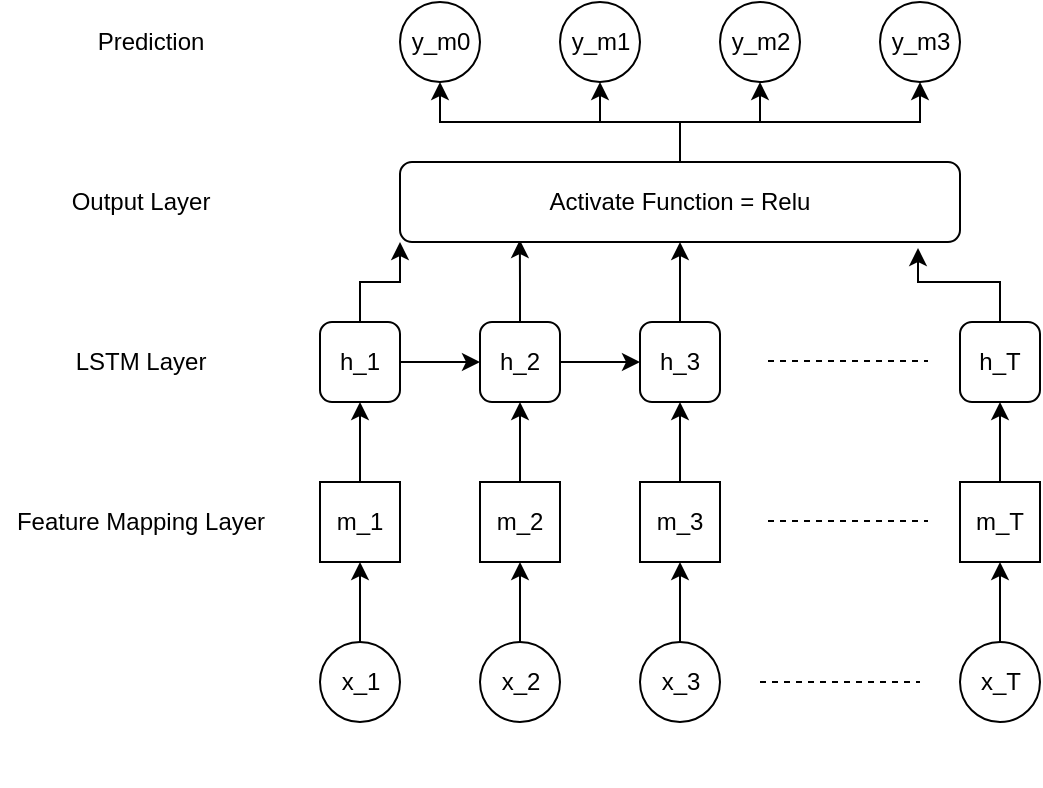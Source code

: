 <mxfile version="12.9.4" type="device"><diagram id="_2Q5cwWuPJUJ11tsPPTj" name="Page-1"><mxGraphModel dx="932" dy="577" grid="0" gridSize="10" guides="1" tooltips="1" connect="1" arrows="1" fold="1" page="1" pageScale="1" pageWidth="1100" pageHeight="850" math="0" shadow="0"><root><mxCell id="0"/><mxCell id="1" parent="0"/><mxCell id="AfNLw2yM_Ec5I96hFOcz-43" style="edgeStyle=orthogonalEdgeStyle;rounded=0;orthogonalLoop=1;jettySize=auto;html=1;exitX=0.5;exitY=0;exitDx=0;exitDy=0;entryX=0.5;entryY=1;entryDx=0;entryDy=0;" edge="1" parent="1" source="AfNLw2yM_Ec5I96hFOcz-1" target="AfNLw2yM_Ec5I96hFOcz-14"><mxGeometry relative="1" as="geometry"/></mxCell><mxCell id="AfNLw2yM_Ec5I96hFOcz-1" value="" style="ellipse;whiteSpace=wrap;html=1;aspect=fixed;" vertex="1" parent="1"><mxGeometry x="320" y="440" width="40" height="40" as="geometry"/></mxCell><mxCell id="AfNLw2yM_Ec5I96hFOcz-50" style="edgeStyle=orthogonalEdgeStyle;rounded=0;orthogonalLoop=1;jettySize=auto;html=1;" edge="1" parent="1" source="AfNLw2yM_Ec5I96hFOcz-2" target="AfNLw2yM_Ec5I96hFOcz-15"><mxGeometry relative="1" as="geometry"/></mxCell><mxCell id="AfNLw2yM_Ec5I96hFOcz-2" value="" style="ellipse;whiteSpace=wrap;html=1;aspect=fixed;" vertex="1" parent="1"><mxGeometry x="400" y="440" width="40" height="40" as="geometry"/></mxCell><mxCell id="AfNLw2yM_Ec5I96hFOcz-55" style="edgeStyle=orthogonalEdgeStyle;rounded=0;orthogonalLoop=1;jettySize=auto;html=1;entryX=0.5;entryY=1;entryDx=0;entryDy=0;" edge="1" parent="1" source="AfNLw2yM_Ec5I96hFOcz-3" target="AfNLw2yM_Ec5I96hFOcz-16"><mxGeometry relative="1" as="geometry"/></mxCell><mxCell id="AfNLw2yM_Ec5I96hFOcz-3" value="" style="ellipse;whiteSpace=wrap;html=1;aspect=fixed;" vertex="1" parent="1"><mxGeometry x="480" y="440" width="40" height="40" as="geometry"/></mxCell><mxCell id="AfNLw2yM_Ec5I96hFOcz-56" style="edgeStyle=orthogonalEdgeStyle;rounded=0;orthogonalLoop=1;jettySize=auto;html=1;entryX=0.5;entryY=1;entryDx=0;entryDy=0;" edge="1" parent="1" source="AfNLw2yM_Ec5I96hFOcz-4" target="AfNLw2yM_Ec5I96hFOcz-17"><mxGeometry relative="1" as="geometry"/></mxCell><mxCell id="AfNLw2yM_Ec5I96hFOcz-4" value="" style="ellipse;whiteSpace=wrap;html=1;aspect=fixed;" vertex="1" parent="1"><mxGeometry x="640" y="440" width="40" height="40" as="geometry"/></mxCell><mxCell id="AfNLw2yM_Ec5I96hFOcz-7" value="x_1" style="text;html=1;align=center;verticalAlign=middle;resizable=0;points=[];autosize=1;" vertex="1" parent="1"><mxGeometry x="325" y="450" width="30" height="20" as="geometry"/></mxCell><mxCell id="AfNLw2yM_Ec5I96hFOcz-8" value="x_2" style="text;html=1;align=center;verticalAlign=middle;resizable=0;points=[];autosize=1;" vertex="1" parent="1"><mxGeometry x="405" y="450" width="30" height="20" as="geometry"/></mxCell><mxCell id="AfNLw2yM_Ec5I96hFOcz-9" value="&lt;font color=&quot;rgba(0, 0, 0, 0)&quot; face=&quot;monospace&quot;&gt;&lt;span style=&quot;font-size: 0px&quot;&gt;xx&lt;/span&gt;&lt;/font&gt;" style="text;html=1;align=center;verticalAlign=middle;resizable=0;points=[];autosize=1;" vertex="1" parent="1"><mxGeometry x="504" y="492" width="20" height="20" as="geometry"/></mxCell><mxCell id="AfNLw2yM_Ec5I96hFOcz-10" value="&lt;font color=&quot;rgba(0, 0, 0, 0)&quot; face=&quot;monospace&quot;&gt;&lt;span style=&quot;font-size: 0px&quot;&gt;xx&lt;/span&gt;&lt;/font&gt;" style="text;html=1;align=center;verticalAlign=middle;resizable=0;points=[];autosize=1;" vertex="1" parent="1"><mxGeometry x="604" y="492" width="20" height="20" as="geometry"/></mxCell><mxCell id="AfNLw2yM_Ec5I96hFOcz-12" value="x_3" style="text;html=1;align=center;verticalAlign=middle;resizable=0;points=[];autosize=1;" vertex="1" parent="1"><mxGeometry x="485" y="450" width="30" height="20" as="geometry"/></mxCell><mxCell id="AfNLw2yM_Ec5I96hFOcz-13" value="x_T" style="text;html=1;align=center;verticalAlign=middle;resizable=0;points=[];autosize=1;" vertex="1" parent="1"><mxGeometry x="640" y="450" width="40" height="20" as="geometry"/></mxCell><mxCell id="AfNLw2yM_Ec5I96hFOcz-44" style="edgeStyle=orthogonalEdgeStyle;rounded=0;orthogonalLoop=1;jettySize=auto;html=1;exitX=0.5;exitY=0;exitDx=0;exitDy=0;entryX=0.5;entryY=1;entryDx=0;entryDy=0;" edge="1" parent="1" source="AfNLw2yM_Ec5I96hFOcz-14" target="AfNLw2yM_Ec5I96hFOcz-18"><mxGeometry relative="1" as="geometry"/></mxCell><mxCell id="AfNLw2yM_Ec5I96hFOcz-14" value="m_1" style="rounded=0;whiteSpace=wrap;html=1;" vertex="1" parent="1"><mxGeometry x="320" y="360" width="40" height="40" as="geometry"/></mxCell><mxCell id="AfNLw2yM_Ec5I96hFOcz-51" style="edgeStyle=orthogonalEdgeStyle;rounded=0;orthogonalLoop=1;jettySize=auto;html=1;entryX=0.5;entryY=1;entryDx=0;entryDy=0;" edge="1" parent="1" source="AfNLw2yM_Ec5I96hFOcz-15" target="AfNLw2yM_Ec5I96hFOcz-19"><mxGeometry relative="1" as="geometry"/></mxCell><mxCell id="AfNLw2yM_Ec5I96hFOcz-15" value="m_2" style="rounded=0;whiteSpace=wrap;html=1;" vertex="1" parent="1"><mxGeometry x="400" y="360" width="40" height="40" as="geometry"/></mxCell><mxCell id="AfNLw2yM_Ec5I96hFOcz-53" style="edgeStyle=orthogonalEdgeStyle;rounded=0;orthogonalLoop=1;jettySize=auto;html=1;" edge="1" parent="1" source="AfNLw2yM_Ec5I96hFOcz-16" target="AfNLw2yM_Ec5I96hFOcz-20"><mxGeometry relative="1" as="geometry"/></mxCell><mxCell id="AfNLw2yM_Ec5I96hFOcz-16" value="m_3" style="rounded=0;whiteSpace=wrap;html=1;" vertex="1" parent="1"><mxGeometry x="480" y="360" width="40" height="40" as="geometry"/></mxCell><mxCell id="AfNLw2yM_Ec5I96hFOcz-57" style="edgeStyle=orthogonalEdgeStyle;rounded=0;orthogonalLoop=1;jettySize=auto;html=1;entryX=0.5;entryY=1;entryDx=0;entryDy=0;" edge="1" parent="1" source="AfNLw2yM_Ec5I96hFOcz-17" target="AfNLw2yM_Ec5I96hFOcz-21"><mxGeometry relative="1" as="geometry"/></mxCell><mxCell id="AfNLw2yM_Ec5I96hFOcz-17" value="m_T" style="rounded=0;whiteSpace=wrap;html=1;" vertex="1" parent="1"><mxGeometry x="640" y="360" width="40" height="40" as="geometry"/></mxCell><mxCell id="AfNLw2yM_Ec5I96hFOcz-45" style="edgeStyle=orthogonalEdgeStyle;rounded=0;orthogonalLoop=1;jettySize=auto;html=1;exitX=1;exitY=0.5;exitDx=0;exitDy=0;entryX=0;entryY=0.5;entryDx=0;entryDy=0;" edge="1" parent="1" source="AfNLw2yM_Ec5I96hFOcz-18" target="AfNLw2yM_Ec5I96hFOcz-19"><mxGeometry relative="1" as="geometry"/></mxCell><mxCell id="AfNLw2yM_Ec5I96hFOcz-60" style="edgeStyle=orthogonalEdgeStyle;rounded=0;orthogonalLoop=1;jettySize=auto;html=1;entryX=0;entryY=1;entryDx=0;entryDy=0;" edge="1" parent="1" source="AfNLw2yM_Ec5I96hFOcz-18" target="AfNLw2yM_Ec5I96hFOcz-58"><mxGeometry relative="1" as="geometry"/></mxCell><mxCell id="AfNLw2yM_Ec5I96hFOcz-18" value="h_1" style="rounded=1;whiteSpace=wrap;html=1;" vertex="1" parent="1"><mxGeometry x="320" y="280" width="40" height="40" as="geometry"/></mxCell><mxCell id="AfNLw2yM_Ec5I96hFOcz-49" style="edgeStyle=orthogonalEdgeStyle;rounded=0;orthogonalLoop=1;jettySize=auto;html=1;entryX=0;entryY=0.5;entryDx=0;entryDy=0;" edge="1" parent="1" source="AfNLw2yM_Ec5I96hFOcz-19" target="AfNLw2yM_Ec5I96hFOcz-20"><mxGeometry relative="1" as="geometry"/></mxCell><mxCell id="AfNLw2yM_Ec5I96hFOcz-61" style="edgeStyle=orthogonalEdgeStyle;rounded=0;orthogonalLoop=1;jettySize=auto;html=1;entryX=0.214;entryY=0.975;entryDx=0;entryDy=0;entryPerimeter=0;" edge="1" parent="1" source="AfNLw2yM_Ec5I96hFOcz-19" target="AfNLw2yM_Ec5I96hFOcz-58"><mxGeometry relative="1" as="geometry"/></mxCell><mxCell id="AfNLw2yM_Ec5I96hFOcz-19" value="h_2" style="rounded=1;whiteSpace=wrap;html=1;" vertex="1" parent="1"><mxGeometry x="400" y="280" width="40" height="40" as="geometry"/></mxCell><mxCell id="AfNLw2yM_Ec5I96hFOcz-62" style="edgeStyle=orthogonalEdgeStyle;rounded=0;orthogonalLoop=1;jettySize=auto;html=1;entryX=0.5;entryY=1;entryDx=0;entryDy=0;" edge="1" parent="1" source="AfNLw2yM_Ec5I96hFOcz-20" target="AfNLw2yM_Ec5I96hFOcz-58"><mxGeometry relative="1" as="geometry"/></mxCell><mxCell id="AfNLw2yM_Ec5I96hFOcz-20" value="h_3" style="rounded=1;whiteSpace=wrap;html=1;" vertex="1" parent="1"><mxGeometry x="480" y="280" width="40" height="40" as="geometry"/></mxCell><mxCell id="AfNLw2yM_Ec5I96hFOcz-63" style="edgeStyle=orthogonalEdgeStyle;rounded=0;orthogonalLoop=1;jettySize=auto;html=1;exitX=0.5;exitY=0;exitDx=0;exitDy=0;entryX=0.925;entryY=1.075;entryDx=0;entryDy=0;entryPerimeter=0;" edge="1" parent="1" source="AfNLw2yM_Ec5I96hFOcz-21" target="AfNLw2yM_Ec5I96hFOcz-58"><mxGeometry relative="1" as="geometry"/></mxCell><mxCell id="AfNLw2yM_Ec5I96hFOcz-21" value="h_T" style="rounded=1;whiteSpace=wrap;html=1;" vertex="1" parent="1"><mxGeometry x="640" y="280" width="40" height="40" as="geometry"/></mxCell><mxCell id="AfNLw2yM_Ec5I96hFOcz-22" value="" style="ellipse;whiteSpace=wrap;html=1;aspect=fixed;" vertex="1" parent="1"><mxGeometry x="360" y="120" width="40" height="40" as="geometry"/></mxCell><mxCell id="AfNLw2yM_Ec5I96hFOcz-24" value="" style="ellipse;whiteSpace=wrap;html=1;aspect=fixed;" vertex="1" parent="1"><mxGeometry x="520" y="120" width="40" height="40" as="geometry"/></mxCell><mxCell id="AfNLw2yM_Ec5I96hFOcz-26" value="" style="ellipse;whiteSpace=wrap;html=1;aspect=fixed;" vertex="1" parent="1"><mxGeometry x="440" y="120" width="40" height="40" as="geometry"/></mxCell><mxCell id="AfNLw2yM_Ec5I96hFOcz-27" value="" style="ellipse;whiteSpace=wrap;html=1;aspect=fixed;" vertex="1" parent="1"><mxGeometry x="600" y="120" width="40" height="40" as="geometry"/></mxCell><mxCell id="AfNLw2yM_Ec5I96hFOcz-28" value="Feature Mapping Layer" style="text;html=1;align=center;verticalAlign=middle;resizable=0;points=[];autosize=1;" vertex="1" parent="1"><mxGeometry x="160" y="370" width="140" height="20" as="geometry"/></mxCell><mxCell id="AfNLw2yM_Ec5I96hFOcz-29" value="LSTM Layer" style="text;html=1;align=center;verticalAlign=middle;resizable=0;points=[];autosize=1;" vertex="1" parent="1"><mxGeometry x="190" y="290" width="80" height="20" as="geometry"/></mxCell><mxCell id="AfNLw2yM_Ec5I96hFOcz-30" value="Output Layer" style="text;html=1;align=center;verticalAlign=middle;resizable=0;points=[];autosize=1;" vertex="1" parent="1"><mxGeometry x="190" y="210" width="80" height="20" as="geometry"/></mxCell><mxCell id="AfNLw2yM_Ec5I96hFOcz-31" value="y_m0" style="text;html=1;align=center;verticalAlign=middle;resizable=0;points=[];autosize=1;" vertex="1" parent="1"><mxGeometry x="360" y="130" width="40" height="20" as="geometry"/></mxCell><mxCell id="AfNLw2yM_Ec5I96hFOcz-32" value="y_m1" style="text;html=1;align=center;verticalAlign=middle;resizable=0;points=[];autosize=1;" vertex="1" parent="1"><mxGeometry x="440" y="130" width="40" height="20" as="geometry"/></mxCell><mxCell id="AfNLw2yM_Ec5I96hFOcz-34" value="y_m2" style="text;html=1;align=center;verticalAlign=middle;resizable=0;points=[];autosize=1;" vertex="1" parent="1"><mxGeometry x="520" y="130" width="40" height="20" as="geometry"/></mxCell><mxCell id="AfNLw2yM_Ec5I96hFOcz-36" value="y_m3" style="text;html=1;align=center;verticalAlign=middle;resizable=0;points=[];autosize=1;" vertex="1" parent="1"><mxGeometry x="600" y="130" width="40" height="20" as="geometry"/></mxCell><mxCell id="AfNLw2yM_Ec5I96hFOcz-37" value="" style="endArrow=none;dashed=1;html=1;" edge="1" parent="1"><mxGeometry width="50" height="50" relative="1" as="geometry"><mxPoint x="540" y="460" as="sourcePoint"/><mxPoint x="620" y="460" as="targetPoint"/></mxGeometry></mxCell><mxCell id="AfNLw2yM_Ec5I96hFOcz-40" value="" style="endArrow=none;dashed=1;html=1;" edge="1" parent="1"><mxGeometry width="50" height="50" relative="1" as="geometry"><mxPoint x="544" y="379.5" as="sourcePoint"/><mxPoint x="624" y="379.5" as="targetPoint"/></mxGeometry></mxCell><mxCell id="AfNLw2yM_Ec5I96hFOcz-41" value="" style="endArrow=none;dashed=1;html=1;" edge="1" parent="1"><mxGeometry width="50" height="50" relative="1" as="geometry"><mxPoint x="544" y="299.5" as="sourcePoint"/><mxPoint x="624" y="299.5" as="targetPoint"/></mxGeometry></mxCell><mxCell id="AfNLw2yM_Ec5I96hFOcz-64" style="edgeStyle=orthogonalEdgeStyle;rounded=0;orthogonalLoop=1;jettySize=auto;html=1;entryX=0.5;entryY=1;entryDx=0;entryDy=0;" edge="1" parent="1" source="AfNLw2yM_Ec5I96hFOcz-58" target="AfNLw2yM_Ec5I96hFOcz-22"><mxGeometry relative="1" as="geometry"/></mxCell><mxCell id="AfNLw2yM_Ec5I96hFOcz-65" style="edgeStyle=orthogonalEdgeStyle;rounded=0;orthogonalLoop=1;jettySize=auto;html=1;entryX=0.5;entryY=1;entryDx=0;entryDy=0;" edge="1" parent="1" source="AfNLw2yM_Ec5I96hFOcz-58" target="AfNLw2yM_Ec5I96hFOcz-26"><mxGeometry relative="1" as="geometry"/></mxCell><mxCell id="AfNLw2yM_Ec5I96hFOcz-66" style="edgeStyle=orthogonalEdgeStyle;rounded=0;orthogonalLoop=1;jettySize=auto;html=1;entryX=0.5;entryY=1;entryDx=0;entryDy=0;" edge="1" parent="1" source="AfNLw2yM_Ec5I96hFOcz-58" target="AfNLw2yM_Ec5I96hFOcz-24"><mxGeometry relative="1" as="geometry"/></mxCell><mxCell id="AfNLw2yM_Ec5I96hFOcz-67" style="edgeStyle=orthogonalEdgeStyle;rounded=0;orthogonalLoop=1;jettySize=auto;html=1;entryX=0.5;entryY=1;entryDx=0;entryDy=0;" edge="1" parent="1" source="AfNLw2yM_Ec5I96hFOcz-58" target="AfNLw2yM_Ec5I96hFOcz-27"><mxGeometry relative="1" as="geometry"/></mxCell><mxCell id="AfNLw2yM_Ec5I96hFOcz-58" value="Activate Function = Relu" style="rounded=1;whiteSpace=wrap;html=1;" vertex="1" parent="1"><mxGeometry x="360" y="200" width="280" height="40" as="geometry"/></mxCell><mxCell id="AfNLw2yM_Ec5I96hFOcz-68" value="Prediction" style="text;html=1;align=center;verticalAlign=middle;resizable=0;points=[];autosize=1;" vertex="1" parent="1"><mxGeometry x="200" y="130" width="70" height="20" as="geometry"/></mxCell></root></mxGraphModel></diagram></mxfile>